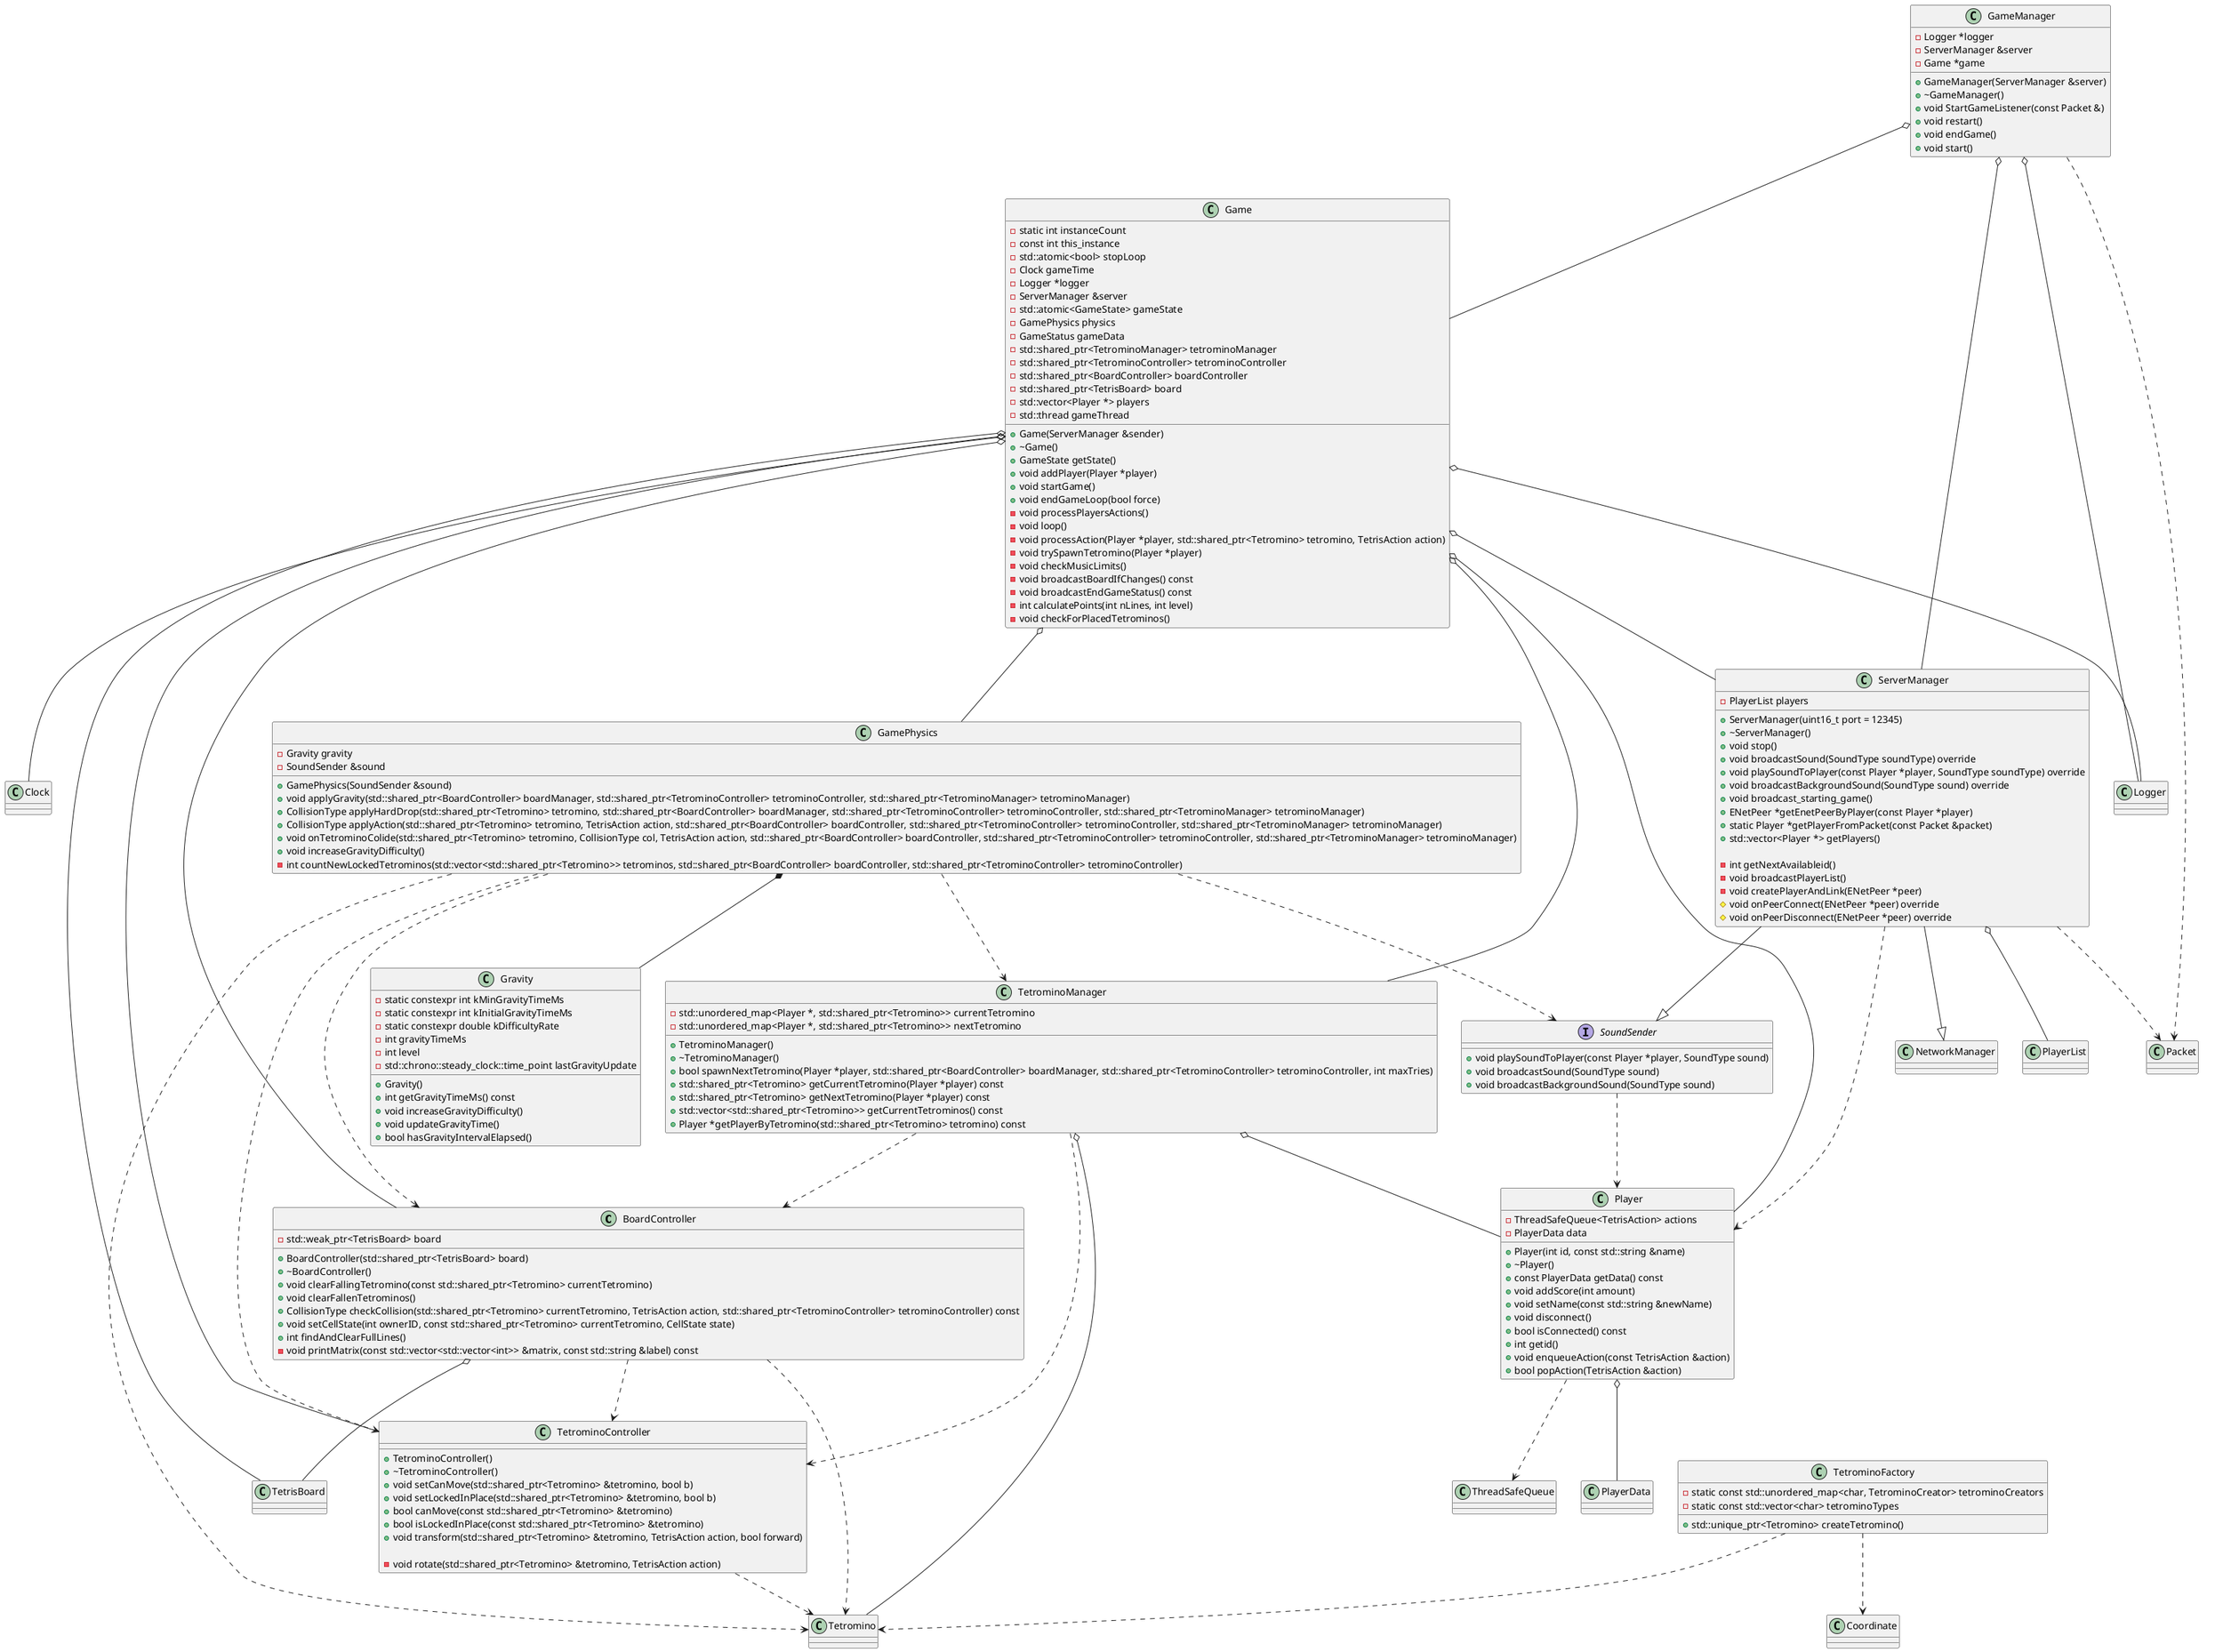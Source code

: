 @startuml

class BoardController {
    + BoardController(std::shared_ptr<TetrisBoard> board)
    + ~BoardController()
    + void clearFallingTetromino(const std::shared_ptr<Tetromino> currentTetromino)
    + void clearFallenTetrominos()
    + CollisionType checkCollision(std::shared_ptr<Tetromino> currentTetromino, TetrisAction action, std::shared_ptr<TetrominoController> tetrominoController) const
    + void setCellState(int ownerID, const std::shared_ptr<Tetromino> currentTetromino, CellState state)
    + int findAndClearFullLines()

    - std::weak_ptr<TetrisBoard> board
    - void printMatrix(const std::vector<std::vector<int>> &matrix, const std::string &label) const
}

BoardController o-- TetrisBoard
BoardController ..> Tetromino
BoardController ..> TetrominoController

class Game {
    + Game(ServerManager &sender)
    + ~Game()
    + GameState getState()
    + void addPlayer(Player *player)
    + void startGame()
    + void endGameLoop(bool force)

    - static int instanceCount
    - const int this_instance
    - std::atomic<bool> stopLoop
    - Clock gameTime
    - Logger *logger
    - ServerManager &server
    - std::atomic<GameState> gameState
    - GamePhysics physics
    - GameStatus gameData
    - std::shared_ptr<TetrominoManager> tetrominoManager
    - std::shared_ptr<TetrominoController> tetrominoController
    - std::shared_ptr<BoardController> boardController
    - std::shared_ptr<TetrisBoard> board
    - std::vector<Player *> players
    - void processPlayersActions()
    - void loop()
    - void processAction(Player *player, std::shared_ptr<Tetromino> tetromino, TetrisAction action)
    - void trySpawnTetromino(Player *player)
    - void checkMusicLimits()
    - void broadcastBoardIfChanges() const
    - void broadcastEndGameStatus() const
    - int calculatePoints(int nLines, int level)
    - void checkForPlacedTetrominos()
    - std::thread gameThread
}

Game o-- ServerManager
Game o-- Logger
Game o-- Clock
Game o-- GamePhysics
Game o-- TetrisBoard
Game o-- BoardController
Game o-- TetrominoManager
Game o-- TetrominoController
Game o-- Player


class GameManager {
    + GameManager(ServerManager &server)
    + ~GameManager()
    + void StartGameListener(const Packet &)
    + void restart()
    + void endGame()
    + void start()

    - Logger *logger
    - ServerManager &server
    - Game *game
}

GameManager o-- ServerManager
GameManager o-- Logger
GameManager o-- Game
GameManager ..> Packet

class Gravity {
    + Gravity()
    + int getGravityTimeMs() const
    + void increaseGravityDifficulty()
    + void updateGravityTime()
    + bool hasGravityIntervalElapsed()

    - static constexpr int kMinGravityTimeMs
    - static constexpr int kInitialGravityTimeMs
    - static constexpr double kDifficultyRate
    - int gravityTimeMs
    - int level
    - std::chrono::steady_clock::time_point lastGravityUpdate
}

class GamePhysics {
    + GamePhysics(SoundSender &sound)
    + void applyGravity(std::shared_ptr<BoardController> boardManager, std::shared_ptr<TetrominoController> tetrominoController, std::shared_ptr<TetrominoManager> tetrominoManager)
    + CollisionType applyHardDrop(std::shared_ptr<Tetromino> tetromino, std::shared_ptr<BoardController> boardManager, std::shared_ptr<TetrominoController> tetrominoController, std::shared_ptr<TetrominoManager> tetrominoManager)
    + CollisionType applyAction(std::shared_ptr<Tetromino> tetromino, TetrisAction action, std::shared_ptr<BoardController> boardController, std::shared_ptr<TetrominoController> tetrominoController, std::shared_ptr<TetrominoManager> tetrominoManager)
    + void onTetrominoColide(std::shared_ptr<Tetromino> tetromino, CollisionType col, TetrisAction action, std::shared_ptr<BoardController> boardController, std::shared_ptr<TetrominoController> tetrominoController, std::shared_ptr<TetrominoManager> tetrominoManager)
    + void increaseGravityDifficulty()

    - Gravity gravity
    - SoundSender &sound
    - int countNewLockedTetrominos(std::vector<std::shared_ptr<Tetromino>> tetrominos, std::shared_ptr<BoardController> boardController, std::shared_ptr<TetrominoController> tetrominoController)
}

GamePhysics *-- Gravity
GamePhysics ..> BoardController
GamePhysics ..> TetrominoController
GamePhysics ..> TetrominoManager
GamePhysics ..> Tetromino
GamePhysics ..> SoundSender


class TetrominoController {
    + TetrominoController()
    + ~TetrominoController()
    + void setCanMove(std::shared_ptr<Tetromino> &tetromino, bool b)
    + void setLockedInPlace(std::shared_ptr<Tetromino> &tetromino, bool b)
    + bool canMove(const std::shared_ptr<Tetromino> &tetromino)
    + bool isLockedInPlace(const std::shared_ptr<Tetromino> &tetromino)
    + void transform(std::shared_ptr<Tetromino> &tetromino, TetrisAction action, bool forward)

    - void rotate(std::shared_ptr<Tetromino> &tetromino, TetrisAction action)
}

TetrominoController ..> Tetromino


class TetrominoFactory {
    + std::unique_ptr<Tetromino> createTetromino()

    - static const std::unordered_map<char, TetrominoCreator> tetrominoCreators
    - static const std::vector<char> tetrominoTypes
}

TetrominoFactory ..> Tetromino
TetrominoFactory ..> Coordinate

class TetrominoManager {
    + TetrominoManager()
    + ~TetrominoManager()
    + bool spawnNextTetromino(Player *player, std::shared_ptr<BoardController> boardManager, std::shared_ptr<TetrominoController> tetrominoController, int maxTries)
    + std::shared_ptr<Tetromino> getCurrentTetromino(Player *player) const
    + std::shared_ptr<Tetromino> getNextTetromino(Player *player) const
    + std::vector<std::shared_ptr<Tetromino>> getCurrentTetrominos() const
    + Player *getPlayerByTetromino(std::shared_ptr<Tetromino> tetromino) const

    - std::unordered_map<Player *, std::shared_ptr<Tetromino>> currentTetromino
    - std::unordered_map<Player *, std::shared_ptr<Tetromino>> nextTetromino
}

TetrominoManager o-- Player
TetrominoManager o-- Tetromino
TetrominoManager ..> BoardController
TetrominoManager ..> TetrominoController

class Player {
    + Player(int id, const std::string &name)
    + ~Player()
    + const PlayerData getData() const
    + void addScore(int amount)
    + void setName(const std::string &newName)
    + void disconnect()
    + bool isConnected() const
    + int getid()
    + void enqueueAction(const TetrisAction &action)
    + bool popAction(TetrisAction &action)

    - ThreadSafeQueue<TetrisAction> actions
    - PlayerData data
}

Player o-- PlayerData
Player ..> ThreadSafeQueue


class ServerManager {
    + ServerManager(uint16_t port = 12345)
    + ~ServerManager()
    + void stop()
    + void broadcastSound(SoundType soundType) override
    + void playSoundToPlayer(const Player *player, SoundType soundType) override
    + void broadcastBackgroundSound(SoundType sound) override
    + void broadcast_starting_game()
    + ENetPeer *getEnetPeerByPlayer(const Player *player)
    + static Player *getPlayerFromPacket(const Packet &packet)
    + std::vector<Player *> getPlayers()

    - int getNextAvailableid()
    - void broadcastPlayerList()
    - void createPlayerAndLink(ENetPeer *peer)
    - PlayerList players

    # void onPeerConnect(ENetPeer *peer) override
    # void onPeerDisconnect(ENetPeer *peer) override
}

ServerManager --|> NetworkManager
ServerManager --|> SoundSender
ServerManager o-- PlayerList
ServerManager ..> Packet
ServerManager ..> Player

interface SoundSender {
    + void playSoundToPlayer(const Player *player, SoundType sound)
    + void broadcastSound(SoundType sound)
    + void broadcastBackgroundSound(SoundType sound)
}

SoundSender ..> Player


@enduml
